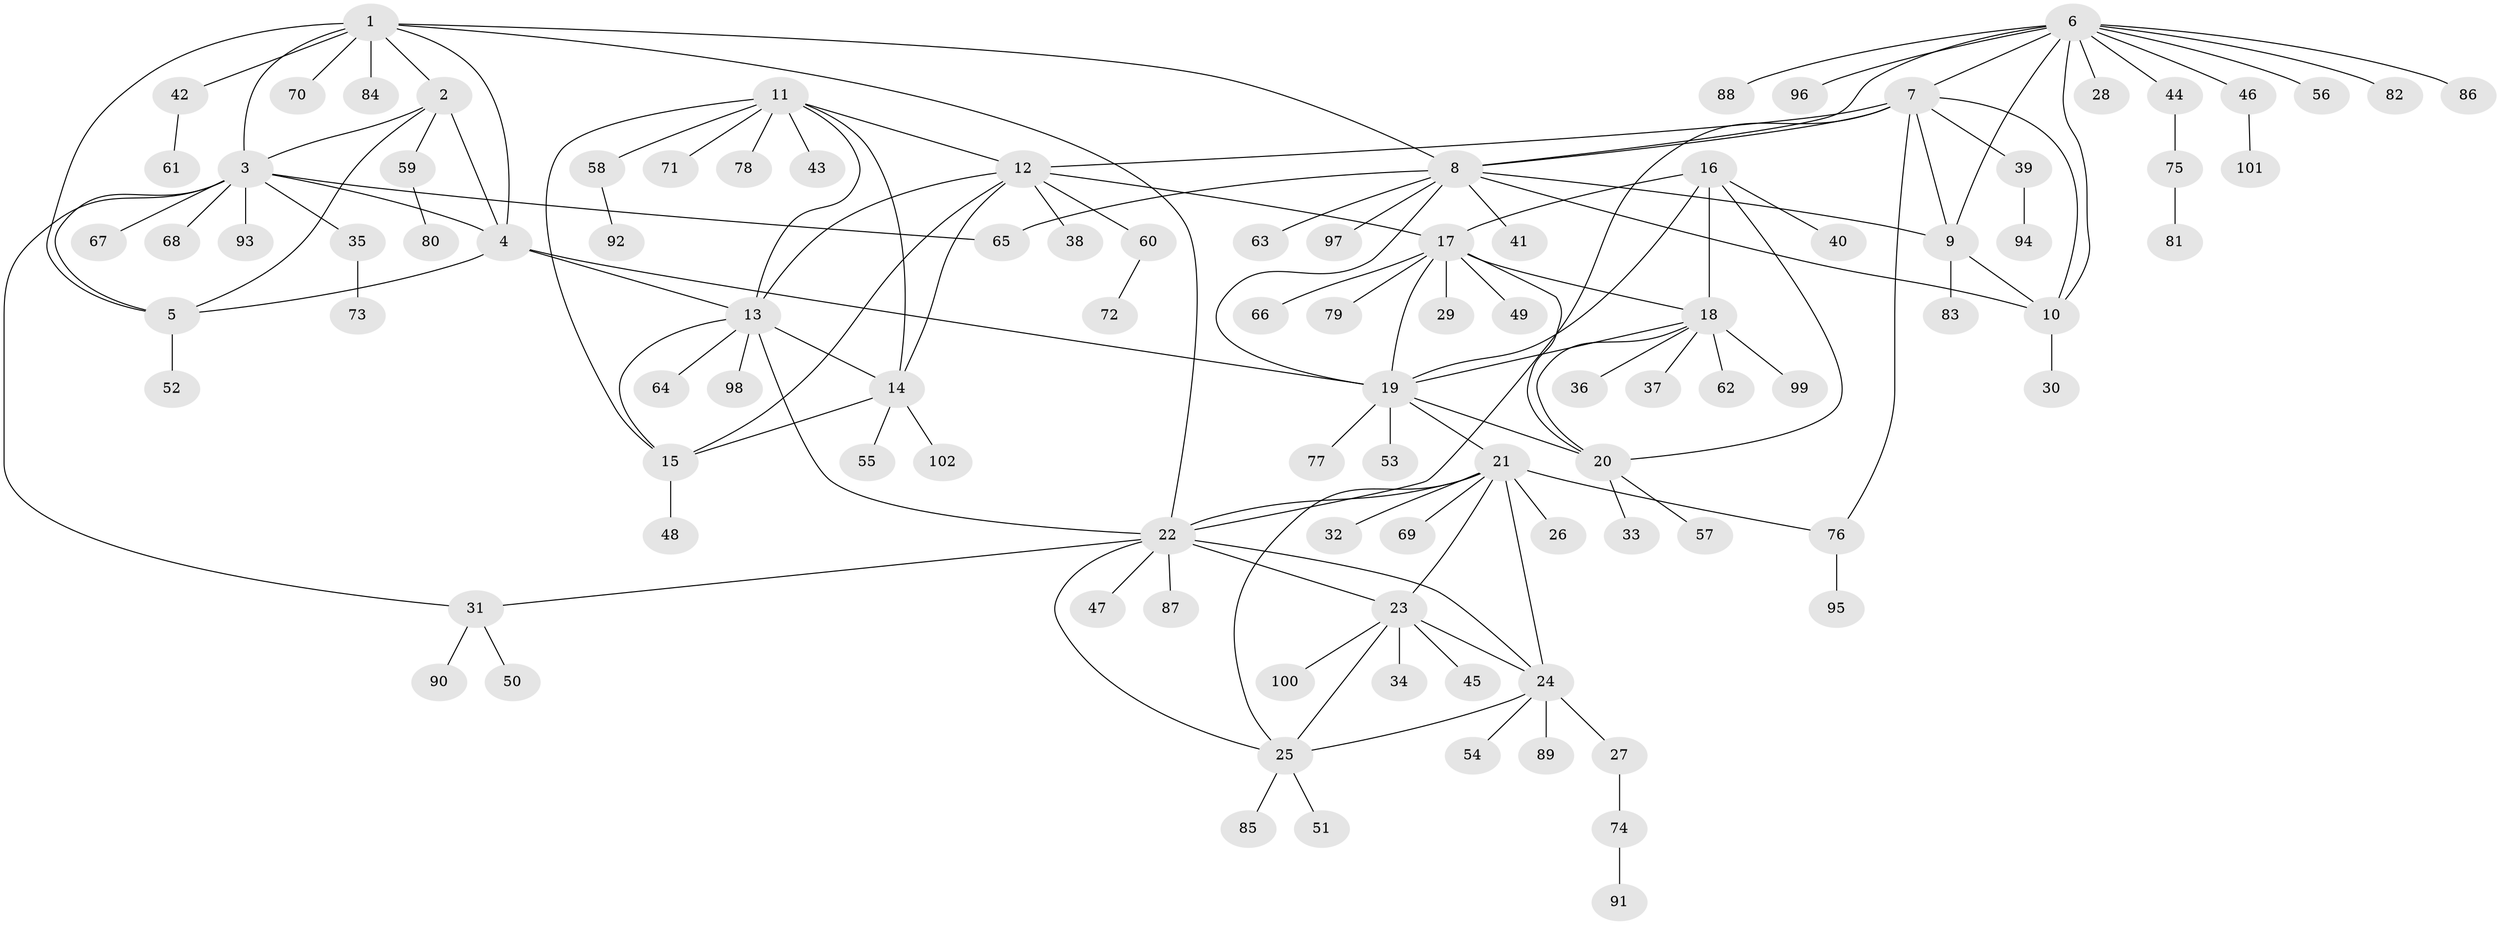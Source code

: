 // Generated by graph-tools (version 1.1) at 2025/26/03/09/25 03:26:39]
// undirected, 102 vertices, 140 edges
graph export_dot {
graph [start="1"]
  node [color=gray90,style=filled];
  1;
  2;
  3;
  4;
  5;
  6;
  7;
  8;
  9;
  10;
  11;
  12;
  13;
  14;
  15;
  16;
  17;
  18;
  19;
  20;
  21;
  22;
  23;
  24;
  25;
  26;
  27;
  28;
  29;
  30;
  31;
  32;
  33;
  34;
  35;
  36;
  37;
  38;
  39;
  40;
  41;
  42;
  43;
  44;
  45;
  46;
  47;
  48;
  49;
  50;
  51;
  52;
  53;
  54;
  55;
  56;
  57;
  58;
  59;
  60;
  61;
  62;
  63;
  64;
  65;
  66;
  67;
  68;
  69;
  70;
  71;
  72;
  73;
  74;
  75;
  76;
  77;
  78;
  79;
  80;
  81;
  82;
  83;
  84;
  85;
  86;
  87;
  88;
  89;
  90;
  91;
  92;
  93;
  94;
  95;
  96;
  97;
  98;
  99;
  100;
  101;
  102;
  1 -- 2;
  1 -- 3;
  1 -- 4;
  1 -- 5;
  1 -- 8;
  1 -- 22;
  1 -- 42;
  1 -- 70;
  1 -- 84;
  2 -- 3;
  2 -- 4;
  2 -- 5;
  2 -- 59;
  3 -- 4;
  3 -- 5;
  3 -- 31;
  3 -- 35;
  3 -- 65;
  3 -- 67;
  3 -- 68;
  3 -- 93;
  4 -- 5;
  4 -- 13;
  4 -- 19;
  5 -- 52;
  6 -- 7;
  6 -- 8;
  6 -- 9;
  6 -- 10;
  6 -- 28;
  6 -- 44;
  6 -- 46;
  6 -- 56;
  6 -- 82;
  6 -- 86;
  6 -- 88;
  6 -- 96;
  7 -- 8;
  7 -- 9;
  7 -- 10;
  7 -- 12;
  7 -- 22;
  7 -- 39;
  7 -- 76;
  8 -- 9;
  8 -- 10;
  8 -- 19;
  8 -- 41;
  8 -- 63;
  8 -- 65;
  8 -- 97;
  9 -- 10;
  9 -- 83;
  10 -- 30;
  11 -- 12;
  11 -- 13;
  11 -- 14;
  11 -- 15;
  11 -- 43;
  11 -- 58;
  11 -- 71;
  11 -- 78;
  12 -- 13;
  12 -- 14;
  12 -- 15;
  12 -- 17;
  12 -- 38;
  12 -- 60;
  13 -- 14;
  13 -- 15;
  13 -- 22;
  13 -- 64;
  13 -- 98;
  14 -- 15;
  14 -- 55;
  14 -- 102;
  15 -- 48;
  16 -- 17;
  16 -- 18;
  16 -- 19;
  16 -- 20;
  16 -- 40;
  17 -- 18;
  17 -- 19;
  17 -- 20;
  17 -- 29;
  17 -- 49;
  17 -- 66;
  17 -- 79;
  18 -- 19;
  18 -- 20;
  18 -- 36;
  18 -- 37;
  18 -- 62;
  18 -- 99;
  19 -- 20;
  19 -- 21;
  19 -- 53;
  19 -- 77;
  20 -- 33;
  20 -- 57;
  21 -- 22;
  21 -- 23;
  21 -- 24;
  21 -- 25;
  21 -- 26;
  21 -- 32;
  21 -- 69;
  21 -- 76;
  22 -- 23;
  22 -- 24;
  22 -- 25;
  22 -- 31;
  22 -- 47;
  22 -- 87;
  23 -- 24;
  23 -- 25;
  23 -- 34;
  23 -- 45;
  23 -- 100;
  24 -- 25;
  24 -- 27;
  24 -- 54;
  24 -- 89;
  25 -- 51;
  25 -- 85;
  27 -- 74;
  31 -- 50;
  31 -- 90;
  35 -- 73;
  39 -- 94;
  42 -- 61;
  44 -- 75;
  46 -- 101;
  58 -- 92;
  59 -- 80;
  60 -- 72;
  74 -- 91;
  75 -- 81;
  76 -- 95;
}
